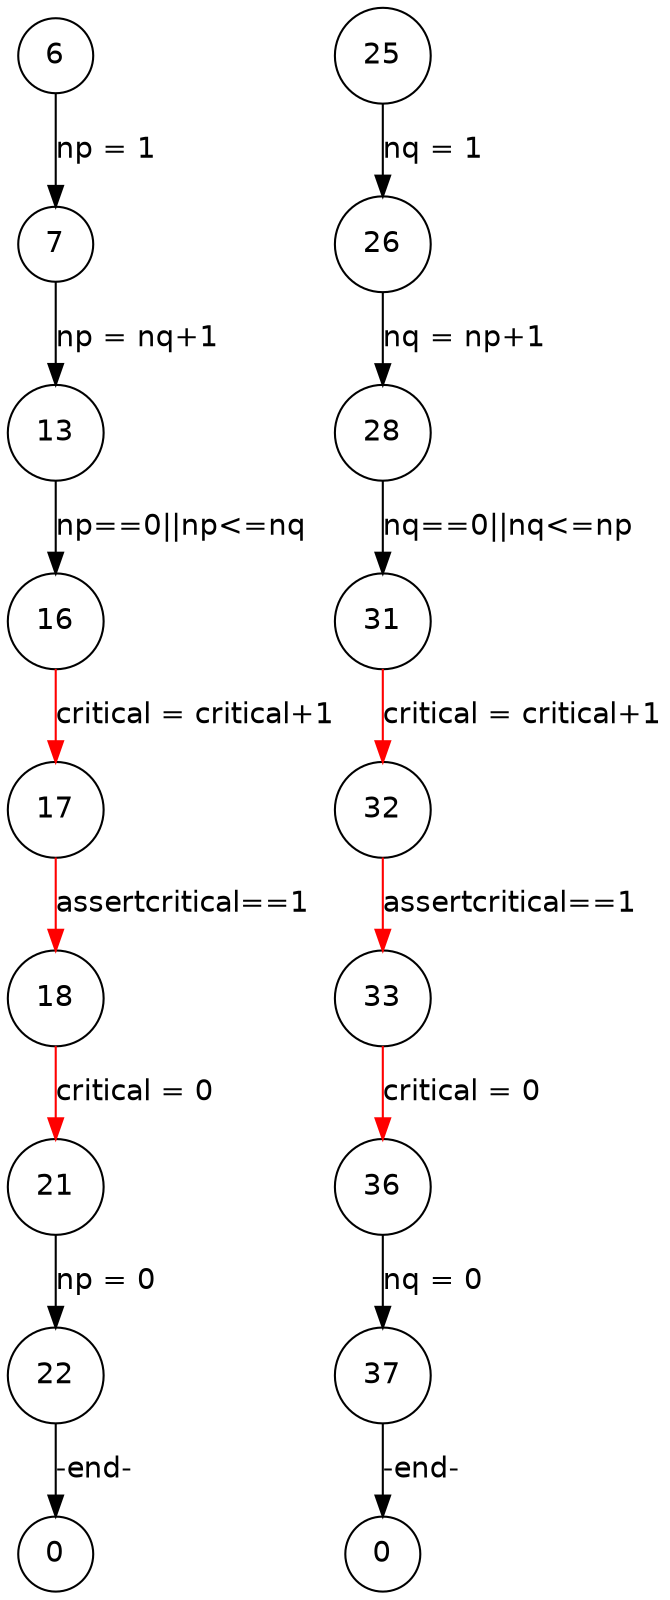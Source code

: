 digraph "/home/zach/Documents/CS511/promela/ebook9_q2-automata" {
	graph [size="16,12",ranksep=.4];
	node [shape=circle,fontname=Helvetica,fontsize=14];
	edge [fontname=Helvetica,fontsize=14];
1 [label=6]
1 -> 2 [label="np = 1"]
2 [label=7]
2 -> 3 [label="np = nq+1"]
3 [label=13]
3 -> 7 [label="np==0||np<=nq"]
7 [label=16]
7 -> 5 [label="critical = critical+1" color = red]
5 [label=17]
5 -> 6 [label="assertcritical==1" color = red]
6 [label=18]
6 -> 8 [label="critical = 0" color = red]
8 [label=21]
8 -> 9 [label="np = 0"]
9 [label=22]
0 [label=0]
9 -> 0 [label="-end-"]
1001 [label=25]
1001 -> 1002 [label="nq = 1"]
1002 [label=26]
1002 -> 1003 [label="nq = np+1"]
1003 [label=28]
1003 -> 1007 [label="nq==0||nq<=np"]
1007 [label=31]
1007 -> 1005 [label="critical = critical+1" color = red]
1005 [label=32]
1005 -> 1006 [label="assertcritical==1" color = red]
1006 [label=33]
1006 -> 1008 [label="critical = 0" color = red]
1008 [label=36]
1008 -> 1009 [label="nq = 0"]
1009 [label=37]
1000 [label=0]
1009 -> 1000 [label="-end-"]
}
